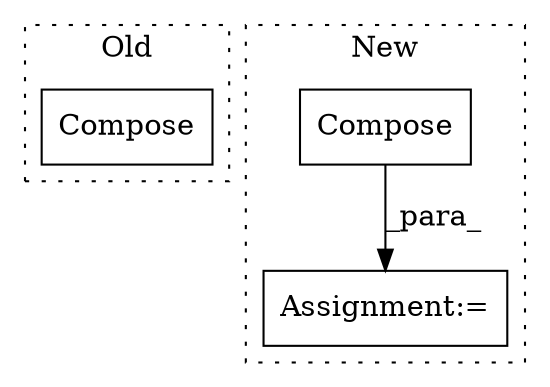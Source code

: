 digraph G {
subgraph cluster0 {
1 [label="Compose" a="32" s="1889,2102" l="8,1" shape="box"];
label = "Old";
style="dotted";
}
subgraph cluster1 {
2 [label="Compose" a="32" s="2267,2290" l="8,1" shape="box"];
3 [label="Assignment:=" a="7" s="2243" l="1" shape="box"];
label = "New";
style="dotted";
}
2 -> 3 [label="_para_"];
}